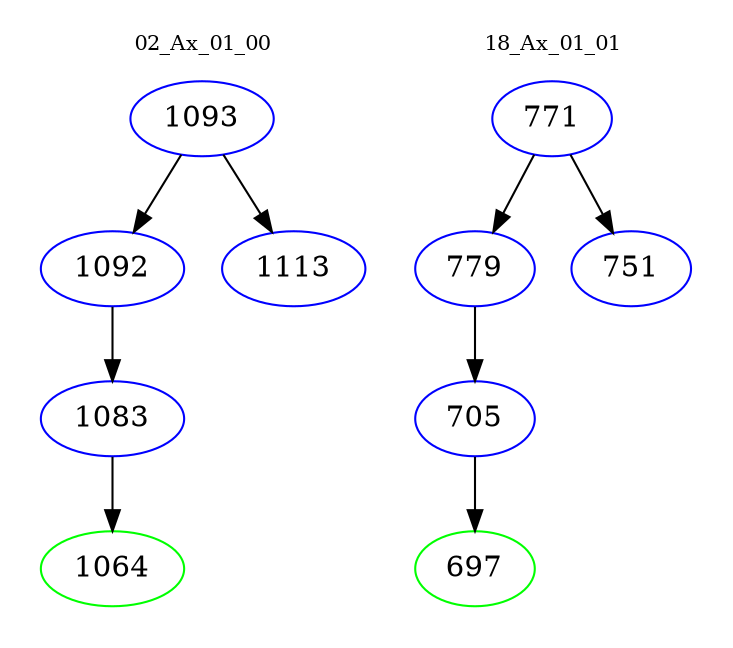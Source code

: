 digraph{
subgraph cluster_0 {
color = white
label = "02_Ax_01_00";
fontsize=10;
T0_1093 [label="1093", color="blue"]
T0_1093 -> T0_1092 [color="black"]
T0_1092 [label="1092", color="blue"]
T0_1092 -> T0_1083 [color="black"]
T0_1083 [label="1083", color="blue"]
T0_1083 -> T0_1064 [color="black"]
T0_1064 [label="1064", color="green"]
T0_1093 -> T0_1113 [color="black"]
T0_1113 [label="1113", color="blue"]
}
subgraph cluster_1 {
color = white
label = "18_Ax_01_01";
fontsize=10;
T1_771 [label="771", color="blue"]
T1_771 -> T1_779 [color="black"]
T1_779 [label="779", color="blue"]
T1_779 -> T1_705 [color="black"]
T1_705 [label="705", color="blue"]
T1_705 -> T1_697 [color="black"]
T1_697 [label="697", color="green"]
T1_771 -> T1_751 [color="black"]
T1_751 [label="751", color="blue"]
}
}
